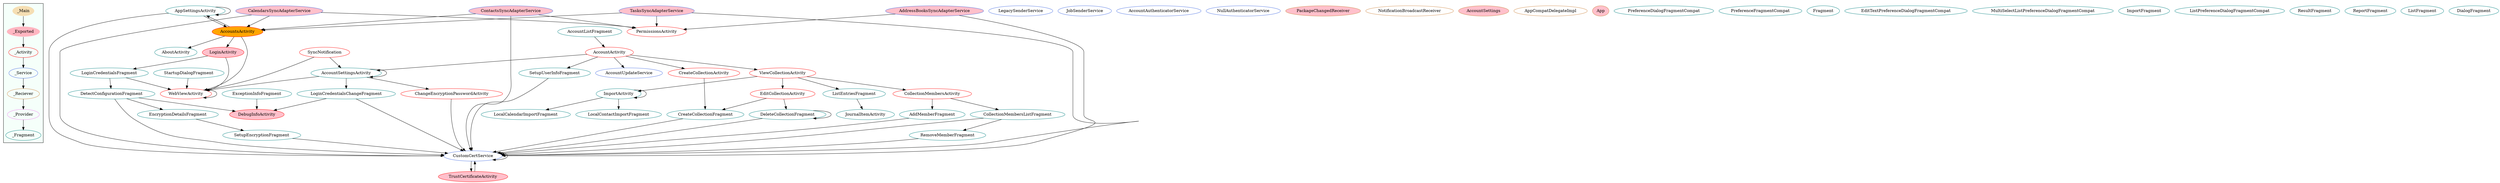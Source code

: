 digraph G {
subgraph cluster_legend{ 
bgcolor=mintcream;
_Activity[color = red];
_Service[color = royalblue];
_Provider[color = violet];
_Reciever[color = peru];
_Fragment[color = teal];
_Main[style=filled, fillcolor=wheat, color = mintcream];
_Exported[style=filled, fillcolor=lightpink, color = mintcream];
_Main -> _Exported -> _Activity -> _Service -> _Reciever -> _Provider -> _Fragment; 
}
CollectionMembersActivity[color = red];
DebugInfoActivity[style=filled, fillcolor=pink, color = red];
ViewCollectionActivity[color = red];
AccountActivity[color = red];
AppSettingsActivity[color = red];
JournalItemActivity[color = red];
AboutActivity[color = red];
LoginActivity[style=filled, fillcolor=pink, color = red];
WebViewActivity[color = red];
TrustCertificateActivity[style=filled, fillcolor=pink, color = red];
SyncNotification[color = red];
CreateCollectionActivity[color = red];
ImportActivity[color = red];
ChangeEncryptionPasswordActivity[color = red];
PermissionsActivity[color = red];
EditCollectionActivity[color = red];
AccountSettingsActivity[color = red];
AccountsActivity[style=filled, fillcolor=orange, color = red];
LegacySenderService[color = royalblue];
CalendarsSyncAdapterService[style=filled, fillcolor=pink, color = royalblue];
ContactsSyncAdapterService[style=filled, fillcolor=pink, color = royalblue];
AccountUpdateService[color = royalblue];
JobSenderService[color = royalblue];
TasksSyncAdapterService[style=filled, fillcolor=pink, color = royalblue];
CustomCertService[color = royalblue];
AccountAuthenticatorService[color = royalblue];
AddressBooksSyncAdapterService[style=filled, fillcolor=pink, color = royalblue];
NullAuthenticatorService[color = royalblue];
PackageChangedReceiver[style=filled, fillcolor=pink, color = peru];
NotificationBroadcastReceiver[color = peru];
AccountSettings[style=filled, fillcolor=pink, color = peru];
AppCompatDelegateImpl[color = peru];
App[style=filled, fillcolor=pink, color = peru];
App[color = peru];
DeleteCollectionFragment[color = teal];
JournalItemActivity[color = teal];
SetupEncryptionFragment[color = teal];
PreferenceDialogFragmentCompat[color = teal];
AddMemberFragment[color = teal];
PreferenceFragmentCompat[color = teal];
ExceptionInfoFragment[color = teal];
LoginCredentialsChangeFragment[color = teal];
LoginCredentialsFragment[color = teal];
Fragment[color = teal];
AboutActivity[color = teal];
CollectionMembersListFragment[color = teal];
EditTextPreferenceDialogFragmentCompat[color = teal];
LoginCredentialsChangeFragment[color = teal];
DeleteCollectionFragment[color = teal];
EncryptionDetailsFragment[color = teal];
MultiSelectListPreferenceDialogFragmentCompat[color = teal];
StartupDialogFragment[color = teal];
LocalCalendarImportFragment[color = teal];
SetupUserInfoFragment[color = teal];
DetectConfigurationFragment[color = teal];
CreateCollectionFragment[color = teal];
ListEntriesFragment[color = teal];
DetectConfigurationFragment[color = teal];
ImportFragment[color = teal];
AccountSettingsActivity[color = teal];
ListPreferenceDialogFragmentCompat[color = teal];
JournalItemActivity[color = teal];
ResultFragment[color = teal];
ReportFragment[color = teal];
ImportActivity[color = teal];
AppSettingsActivity[color = teal];
RemoveMemberFragment[color = teal];
ListFragment[color = teal];
AccountListFragment[color = teal];
LocalContactImportFragment[color = teal];
DialogFragment[color = teal];
DeleteCollectionFragment->CustomCertService;
DeleteCollectionFragment->DeleteCollectionFragment;
CalendarsSyncAdapterService->CustomCertService;
CalendarsSyncAdapterService->PermissionsActivity;
CalendarsSyncAdapterService->AccountsActivity;
SetupEncryptionFragment->CustomCertService;
CustomCertService->CustomCertService;
CustomCertService->TrustCertificateActivity;
AddMemberFragment->CustomCertService;
LoginActivity->LoginCredentialsFragment;
LoginActivity->WebViewActivity;
TrustCertificateActivity->CustomCertService;
AddressBooksSyncAdapterService->PermissionsActivity;
AddressBooksSyncAdapterService->CustomCertService;
LoginCredentialsFragment->DetectConfigurationFragment;
LoginCredentialsFragment->WebViewActivity;
CollectionMembersListFragment->RemoveMemberFragment;
CollectionMembersListFragment->CustomCertService;
LoginCredentialsChangeFragment->CustomCertService;
LoginCredentialsChangeFragment->DebugInfoActivity;
AccountsActivity->LoginActivity;
AccountsActivity->AboutActivity;
AccountsActivity->WebViewActivity;
AccountsActivity->AppSettingsActivity;
CollectionMembersActivity->CollectionMembersListFragment;
CollectionMembersActivity->AddMemberFragment;
SetupUserInfoFragment->CustomCertService;
DetectConfigurationFragment->EncryptionDetailsFragment;
DetectConfigurationFragment->CustomCertService;
DetectConfigurationFragment->DebugInfoActivity;
CreateCollectionFragment->CustomCertService;
TasksSyncAdapterService->CustomCertService;
TasksSyncAdapterService->AccountsActivity;
TasksSyncAdapterService->PermissionsActivity;
SyncNotification->AccountSettingsActivity;
SyncNotification->WebViewActivity;
ChangeEncryptionPasswordActivity->CustomCertService;
ImportActivity->LocalContactImportFragment;
ImportActivity->ImportActivity;
ImportActivity->LocalCalendarImportFragment;
RemoveMemberFragment->CustomCertService;
AccountListFragment->AccountActivity;
EditCollectionActivity->DeleteCollectionFragment;
EditCollectionActivity->CreateCollectionFragment;
ExceptionInfoFragment->DebugInfoActivity;
AccountSettingsActivity->WebViewActivity;
AccountSettingsActivity->LoginCredentialsChangeFragment;
AccountSettingsActivity->ChangeEncryptionPasswordActivity;
AccountSettingsActivity->AccountSettingsActivity;
ContactsSyncAdapterService->PermissionsActivity;
ContactsSyncAdapterService->AccountsActivity;
ContactsSyncAdapterService->CustomCertService;
EncryptionDetailsFragment->SetupEncryptionFragment;
ViewCollectionActivity->CollectionMembersActivity;
ViewCollectionActivity->ImportActivity;
ViewCollectionActivity->EditCollectionActivity;
ViewCollectionActivity->ListEntriesFragment;
StartupDialogFragment->WebViewActivity;
AccountActivity->AccountUpdateService;
AccountActivity->CreateCollectionActivity;
AccountActivity->AccountSettingsActivity;
AccountActivity->ViewCollectionActivity;
AccountActivity->SetupUserInfoFragment;
AppSettingsActivity->AppSettingsActivity;
AppSettingsActivity->CustomCertService;
AppSettingsActivity->AccountsActivity;
ListEntriesFragment->JournalItemActivity;
WebViewActivity->WebViewActivity;
CreateCollectionActivity->CreateCollectionFragment;
}
